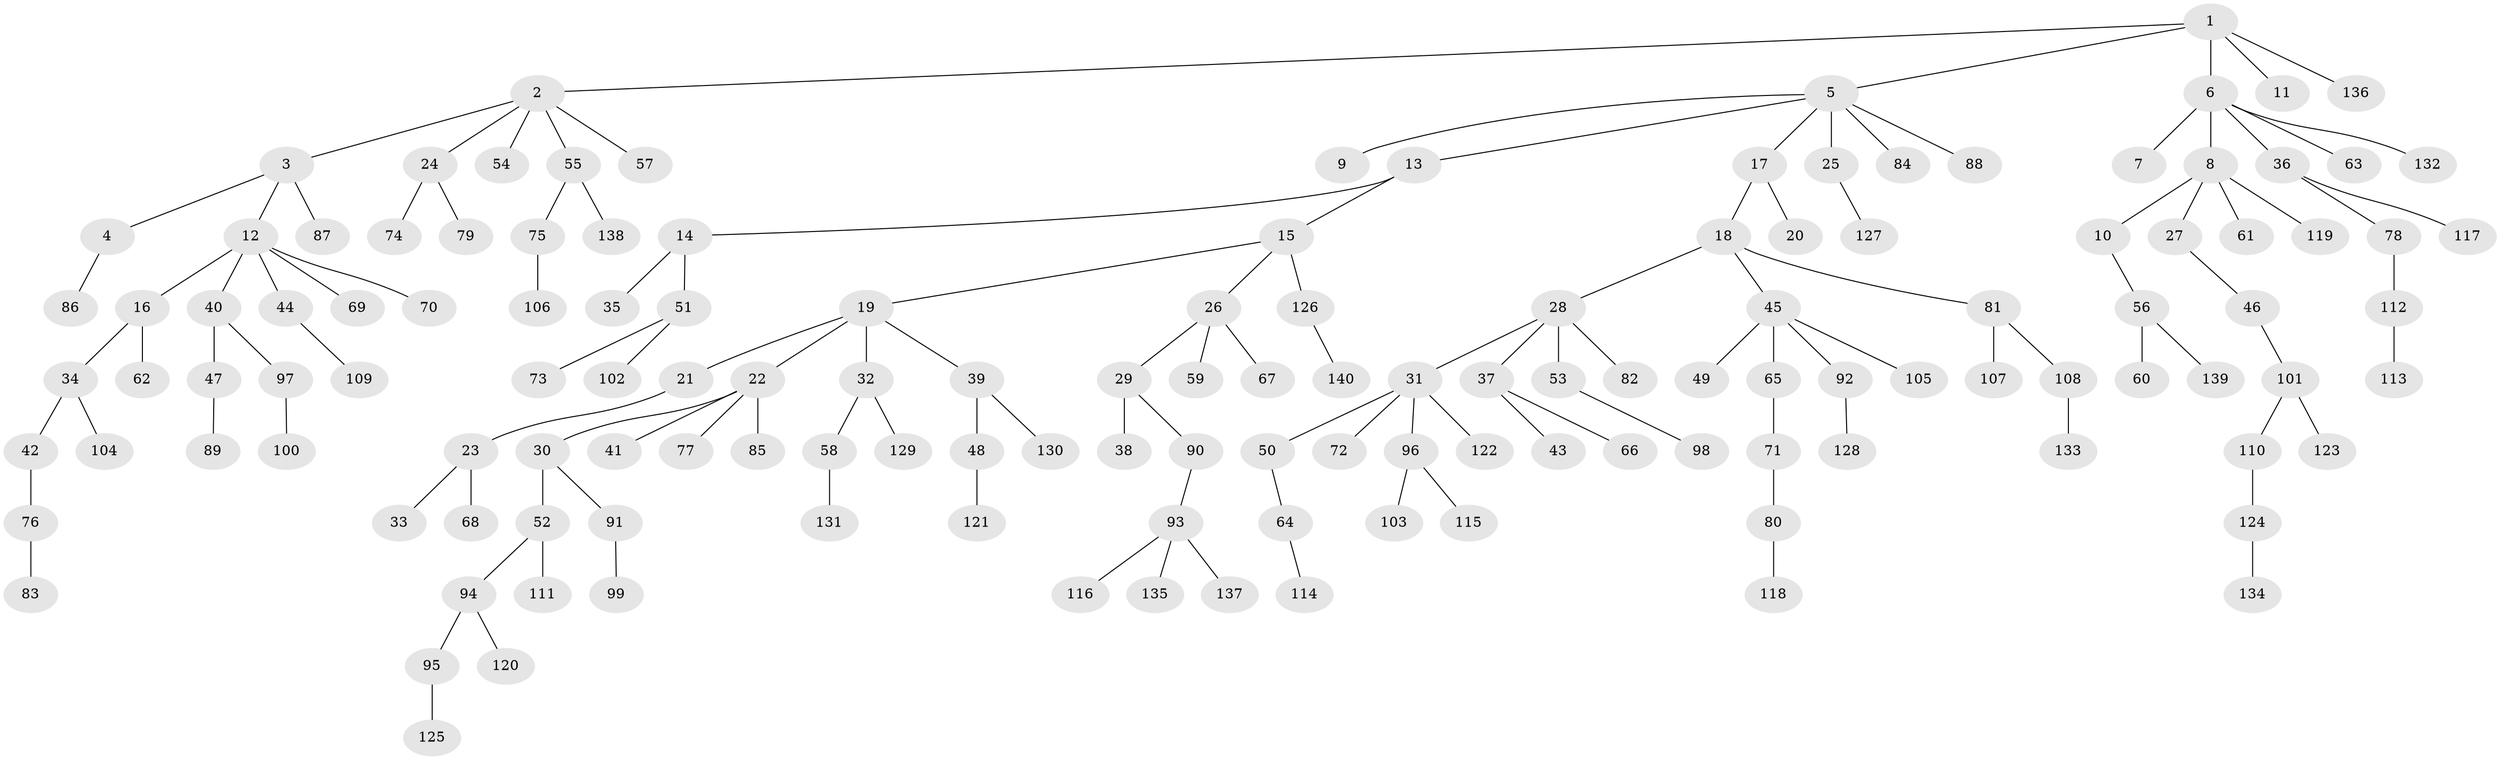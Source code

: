 // coarse degree distribution, {5: 0.046511627906976744, 1: 0.5348837209302325, 3: 0.11627906976744186, 2: 0.18604651162790697, 4: 0.11627906976744186}
// Generated by graph-tools (version 1.1) at 2025/37/03/04/25 23:37:15]
// undirected, 140 vertices, 139 edges
graph export_dot {
  node [color=gray90,style=filled];
  1;
  2;
  3;
  4;
  5;
  6;
  7;
  8;
  9;
  10;
  11;
  12;
  13;
  14;
  15;
  16;
  17;
  18;
  19;
  20;
  21;
  22;
  23;
  24;
  25;
  26;
  27;
  28;
  29;
  30;
  31;
  32;
  33;
  34;
  35;
  36;
  37;
  38;
  39;
  40;
  41;
  42;
  43;
  44;
  45;
  46;
  47;
  48;
  49;
  50;
  51;
  52;
  53;
  54;
  55;
  56;
  57;
  58;
  59;
  60;
  61;
  62;
  63;
  64;
  65;
  66;
  67;
  68;
  69;
  70;
  71;
  72;
  73;
  74;
  75;
  76;
  77;
  78;
  79;
  80;
  81;
  82;
  83;
  84;
  85;
  86;
  87;
  88;
  89;
  90;
  91;
  92;
  93;
  94;
  95;
  96;
  97;
  98;
  99;
  100;
  101;
  102;
  103;
  104;
  105;
  106;
  107;
  108;
  109;
  110;
  111;
  112;
  113;
  114;
  115;
  116;
  117;
  118;
  119;
  120;
  121;
  122;
  123;
  124;
  125;
  126;
  127;
  128;
  129;
  130;
  131;
  132;
  133;
  134;
  135;
  136;
  137;
  138;
  139;
  140;
  1 -- 2;
  1 -- 5;
  1 -- 6;
  1 -- 11;
  1 -- 136;
  2 -- 3;
  2 -- 24;
  2 -- 54;
  2 -- 55;
  2 -- 57;
  3 -- 4;
  3 -- 12;
  3 -- 87;
  4 -- 86;
  5 -- 9;
  5 -- 13;
  5 -- 17;
  5 -- 25;
  5 -- 84;
  5 -- 88;
  6 -- 7;
  6 -- 8;
  6 -- 36;
  6 -- 63;
  6 -- 132;
  8 -- 10;
  8 -- 27;
  8 -- 61;
  8 -- 119;
  10 -- 56;
  12 -- 16;
  12 -- 40;
  12 -- 44;
  12 -- 69;
  12 -- 70;
  13 -- 14;
  13 -- 15;
  14 -- 35;
  14 -- 51;
  15 -- 19;
  15 -- 26;
  15 -- 126;
  16 -- 34;
  16 -- 62;
  17 -- 18;
  17 -- 20;
  18 -- 28;
  18 -- 45;
  18 -- 81;
  19 -- 21;
  19 -- 22;
  19 -- 32;
  19 -- 39;
  21 -- 23;
  22 -- 30;
  22 -- 41;
  22 -- 77;
  22 -- 85;
  23 -- 33;
  23 -- 68;
  24 -- 74;
  24 -- 79;
  25 -- 127;
  26 -- 29;
  26 -- 59;
  26 -- 67;
  27 -- 46;
  28 -- 31;
  28 -- 37;
  28 -- 53;
  28 -- 82;
  29 -- 38;
  29 -- 90;
  30 -- 52;
  30 -- 91;
  31 -- 50;
  31 -- 72;
  31 -- 96;
  31 -- 122;
  32 -- 58;
  32 -- 129;
  34 -- 42;
  34 -- 104;
  36 -- 78;
  36 -- 117;
  37 -- 43;
  37 -- 66;
  39 -- 48;
  39 -- 130;
  40 -- 47;
  40 -- 97;
  42 -- 76;
  44 -- 109;
  45 -- 49;
  45 -- 65;
  45 -- 92;
  45 -- 105;
  46 -- 101;
  47 -- 89;
  48 -- 121;
  50 -- 64;
  51 -- 73;
  51 -- 102;
  52 -- 94;
  52 -- 111;
  53 -- 98;
  55 -- 75;
  55 -- 138;
  56 -- 60;
  56 -- 139;
  58 -- 131;
  64 -- 114;
  65 -- 71;
  71 -- 80;
  75 -- 106;
  76 -- 83;
  78 -- 112;
  80 -- 118;
  81 -- 107;
  81 -- 108;
  90 -- 93;
  91 -- 99;
  92 -- 128;
  93 -- 116;
  93 -- 135;
  93 -- 137;
  94 -- 95;
  94 -- 120;
  95 -- 125;
  96 -- 103;
  96 -- 115;
  97 -- 100;
  101 -- 110;
  101 -- 123;
  108 -- 133;
  110 -- 124;
  112 -- 113;
  124 -- 134;
  126 -- 140;
}
